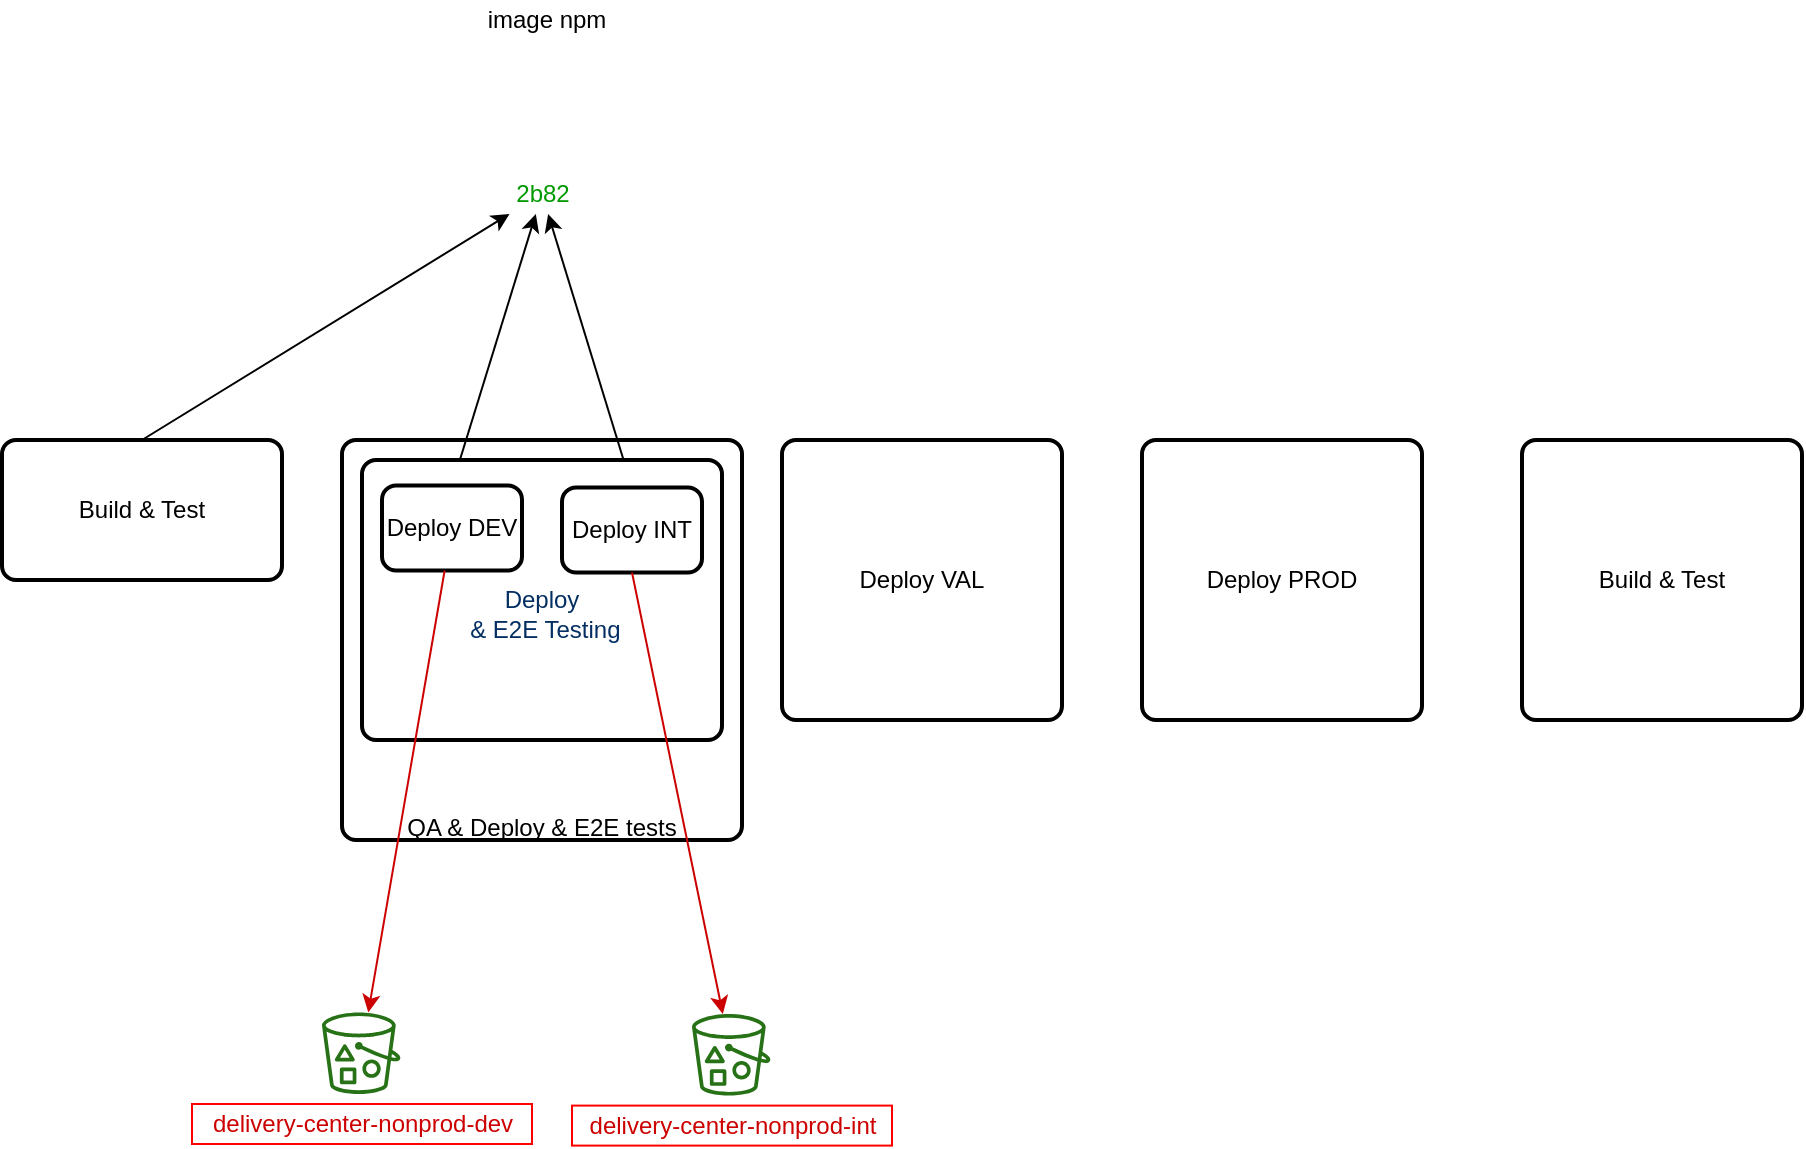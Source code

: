 <mxfile version="12.5.4" type="github">
  <diagram id="Ht1M8jgEwFfnCIfOTk4-" name="pipeline occ dashboard web">
    <mxGraphModel dx="990" dy="698" grid="1" gridSize="10" guides="1" tooltips="1" connect="1" arrows="1" fold="1" page="1" pageScale="1" pageWidth="1169" pageHeight="827" math="0" shadow="0">
      <root>
        <mxCell id="0"/>
        <mxCell id="1" parent="0"/>
        <mxCell id="kKz0rua2sB-xFrVkh7uT-1" value="Build &amp;amp; Test" style="rounded=1;whiteSpace=wrap;html=1;absoluteArcSize=1;arcSize=14;strokeWidth=2;" parent="1" vertex="1">
          <mxGeometry x="80" y="380" width="140" height="70" as="geometry"/>
        </mxCell>
        <mxCell id="kKz0rua2sB-xFrVkh7uT-2" value="&lt;br&gt;&lt;br&gt;&lt;br&gt;&lt;br&gt;&lt;br&gt;&lt;br&gt;&lt;br&gt;&lt;br&gt;&lt;br&gt;&lt;br&gt;&lt;br&gt;&lt;br&gt;&lt;br&gt;QA &amp;amp; Deploy &amp;amp; E2E tests&lt;br&gt;" style="rounded=1;whiteSpace=wrap;html=1;absoluteArcSize=1;arcSize=14;strokeWidth=2;align=center;" parent="1" vertex="1">
          <mxGeometry x="250" y="380" width="200" height="200" as="geometry"/>
        </mxCell>
        <mxCell id="kKz0rua2sB-xFrVkh7uT-3" value="Deploy VAL" style="rounded=1;whiteSpace=wrap;html=1;absoluteArcSize=1;arcSize=14;strokeWidth=2;" parent="1" vertex="1">
          <mxGeometry x="470" y="380" width="140" height="140" as="geometry"/>
        </mxCell>
        <mxCell id="kKz0rua2sB-xFrVkh7uT-4" value="Deploy PROD" style="rounded=1;whiteSpace=wrap;html=1;absoluteArcSize=1;arcSize=14;strokeWidth=2;" parent="1" vertex="1">
          <mxGeometry x="650" y="380" width="140" height="140" as="geometry"/>
        </mxCell>
        <mxCell id="kKz0rua2sB-xFrVkh7uT-5" value="Build &amp;amp; Test" style="rounded=1;whiteSpace=wrap;html=1;absoluteArcSize=1;arcSize=14;strokeWidth=2;" parent="1" vertex="1">
          <mxGeometry x="840" y="380" width="140" height="140" as="geometry"/>
        </mxCell>
        <mxCell id="kKz0rua2sB-xFrVkh7uT-11" value="" style="endArrow=classic;html=1;exitX=0.5;exitY=0;exitDx=0;exitDy=0;" parent="1" target="kKz0rua2sB-xFrVkh7uT-32" edge="1" source="kKz0rua2sB-xFrVkh7uT-1">
          <mxGeometry width="50" height="50" relative="1" as="geometry">
            <mxPoint x="170" y="380" as="sourcePoint"/>
            <mxPoint x="334.964" y="270.29" as="targetPoint"/>
          </mxGeometry>
        </mxCell>
        <mxCell id="kKz0rua2sB-xFrVkh7uT-12" value="" style="endArrow=classic;html=1;exitX=0.5;exitY=0;exitDx=0;exitDy=0;" parent="1" source="kKz0rua2sB-xFrVkh7uT-17" target="kKz0rua2sB-xFrVkh7uT-32" edge="1">
          <mxGeometry width="50" height="50" relative="1" as="geometry">
            <mxPoint x="270" y="415" as="sourcePoint"/>
            <mxPoint x="344.829" y="270.29" as="targetPoint"/>
          </mxGeometry>
        </mxCell>
        <mxCell id="kKz0rua2sB-xFrVkh7uT-21" value="" style="endArrow=classic;html=1;exitX=0.5;exitY=0;exitDx=0;exitDy=0;" parent="1" source="kKz0rua2sB-xFrVkh7uT-18" target="kKz0rua2sB-xFrVkh7uT-32" edge="1">
          <mxGeometry width="50" height="50" relative="1" as="geometry">
            <mxPoint x="340" y="380" as="sourcePoint"/>
            <mxPoint x="353.372" y="270.29" as="targetPoint"/>
          </mxGeometry>
        </mxCell>
        <mxCell id="kKz0rua2sB-xFrVkh7uT-28" value="" style="group;strokeColor=none;" parent="1" vertex="1" connectable="0">
          <mxGeometry x="175" y="666.2" width="170" height="65.8" as="geometry"/>
        </mxCell>
        <mxCell id="kKz0rua2sB-xFrVkh7uT-23" value="" style="outlineConnect=0;fontColor=#232F3E;gradientColor=none;fillColor=#277116;strokeColor=#FF0000;dashed=0;verticalLabelPosition=bottom;verticalAlign=top;align=center;html=1;fontSize=12;fontStyle=0;aspect=fixed;pointerEvents=1;shape=mxgraph.aws4.bucket_with_objects;" parent="kKz0rua2sB-xFrVkh7uT-28" vertex="1">
          <mxGeometry x="65" width="39.23" height="40.8" as="geometry"/>
        </mxCell>
        <mxCell id="kKz0rua2sB-xFrVkh7uT-24" value="&lt;font color=&quot;#cc0000&quot;&gt;delivery-center-nonprod-dev&lt;/font&gt;" style="text;html=1;align=center;verticalAlign=middle;resizable=0;points=[];autosize=1;strokeColor=#FF0000;" parent="kKz0rua2sB-xFrVkh7uT-28" vertex="1">
          <mxGeometry y="45.8" width="170" height="20" as="geometry"/>
        </mxCell>
        <mxCell id="kKz0rua2sB-xFrVkh7uT-29" value="" style="group;strokeColor=none;" parent="1" vertex="1" connectable="0">
          <mxGeometry x="360" y="667" width="170" height="65.8" as="geometry"/>
        </mxCell>
        <mxCell id="kKz0rua2sB-xFrVkh7uT-30" value="" style="outlineConnect=0;fontColor=#232F3E;gradientColor=none;fillColor=#277116;strokeColor=#FF0000;dashed=0;verticalLabelPosition=bottom;verticalAlign=top;align=center;html=1;fontSize=12;fontStyle=0;aspect=fixed;pointerEvents=1;shape=mxgraph.aws4.bucket_with_objects;" parent="kKz0rua2sB-xFrVkh7uT-29" vertex="1">
          <mxGeometry x="65" width="39.23" height="40.8" as="geometry"/>
        </mxCell>
        <mxCell id="kKz0rua2sB-xFrVkh7uT-31" value="&lt;font color=&quot;#cc0000&quot;&gt;delivery-center-nonprod-int&lt;/font&gt;" style="text;html=1;align=center;verticalAlign=middle;resizable=0;points=[];autosize=1;strokeColor=#FF0000;" parent="kKz0rua2sB-xFrVkh7uT-29" vertex="1">
          <mxGeometry x="5" y="45.8" width="160" height="20" as="geometry"/>
        </mxCell>
        <mxCell id="kKz0rua2sB-xFrVkh7uT-33" value="" style="group" parent="1" vertex="1" connectable="0">
          <mxGeometry x="320" y="180" width="66.5" height="90.29" as="geometry"/>
        </mxCell>
        <mxCell id="kKz0rua2sB-xFrVkh7uT-19" value="" style="group" parent="kKz0rua2sB-xFrVkh7uT-33" vertex="1" connectable="0">
          <mxGeometry width="66.5" height="90.29" as="geometry"/>
        </mxCell>
        <mxCell id="kKz0rua2sB-xFrVkh7uT-8" value="" style="shape=image;verticalLabelPosition=bottom;labelBackgroundColor=#ffffff;verticalAlign=top;aspect=fixed;imageAspect=0;image=https://cdn3.iconfinder.com/data/icons/social-media-2169/24/social_media_social_media_logo_docker-128.png;" parent="kKz0rua2sB-xFrVkh7uT-19" vertex="1">
          <mxGeometry x="19.75" y="13.16" width="25.5" height="25.5" as="geometry"/>
        </mxCell>
        <mxCell id="kKz0rua2sB-xFrVkh7uT-20" value="" style="group" parent="kKz0rua2sB-xFrVkh7uT-19" vertex="1" connectable="0">
          <mxGeometry x="-3.5" y="-20" width="70" height="90.29" as="geometry"/>
        </mxCell>
        <mxCell id="kKz0rua2sB-xFrVkh7uT-6" value="" style="shape=image;verticalLabelPosition=bottom;labelBackgroundColor=#ffffff;verticalAlign=top;aspect=fixed;imageAspect=0;image=https://www.jfrog.com/confluence/download/attachments/57477233/RTF4X?version=1&amp;modificationDate=1488889895000&amp;api=v2;" parent="kKz0rua2sB-xFrVkh7uT-20" vertex="1">
          <mxGeometry x="3.5" y="20" width="63" height="70.29" as="geometry"/>
        </mxCell>
        <mxCell id="kKz0rua2sB-xFrVkh7uT-9" value="image npm" style="text;html=1;align=center;verticalAlign=middle;resizable=0;points=[];autosize=1;" parent="kKz0rua2sB-xFrVkh7uT-20" vertex="1">
          <mxGeometry width="70" height="20" as="geometry"/>
        </mxCell>
        <mxCell id="kKz0rua2sB-xFrVkh7uT-32" value="&lt;font color=&quot;#009900&quot;&gt;2b82&lt;/font&gt;" style="text;html=1;align=center;verticalAlign=middle;resizable=0;points=[];autosize=1;" parent="kKz0rua2sB-xFrVkh7uT-33" vertex="1">
          <mxGeometry x="10" y="67" width="40" height="20" as="geometry"/>
        </mxCell>
        <mxCell id="38ZJMX979wHWd5QzHKeb-1" value="&lt;span style=&quot;color: rgb(3 , 47 , 98) ; font-family: , &amp;#34;consolas&amp;#34; , &amp;#34;liberation mono&amp;#34; , &amp;#34;menlo&amp;#34; , &amp;#34;courier&amp;#34; , monospace ; white-space: pre ; background-color: rgb(255 , 255 , 255)&quot;&gt;&lt;br/&gt;Deploy&lt;br&gt; &amp;amp; E2E Testing&lt;/span&gt;" style="rounded=1;whiteSpace=wrap;html=1;absoluteArcSize=1;arcSize=14;strokeWidth=2;" vertex="1" parent="1">
          <mxGeometry x="260" y="390" width="180" height="140" as="geometry"/>
        </mxCell>
        <mxCell id="kKz0rua2sB-xFrVkh7uT-17" value="Deploy DEV" style="rounded=1;whiteSpace=wrap;html=1;absoluteArcSize=1;arcSize=14;strokeWidth=2;" parent="1" vertex="1">
          <mxGeometry x="270" y="402.75" width="70" height="42.5" as="geometry"/>
        </mxCell>
        <mxCell id="kKz0rua2sB-xFrVkh7uT-18" value="Deploy INT" style="rounded=1;whiteSpace=wrap;html=1;absoluteArcSize=1;arcSize=14;strokeWidth=2;" parent="1" vertex="1">
          <mxGeometry x="360" y="403.75" width="70" height="42.5" as="geometry"/>
        </mxCell>
        <mxCell id="kKz0rua2sB-xFrVkh7uT-34" value="" style="endArrow=classic;html=1;fillColor=#CC0000;strokeColor=#CC0000;" parent="1" source="kKz0rua2sB-xFrVkh7uT-17" target="kKz0rua2sB-xFrVkh7uT-23" edge="1">
          <mxGeometry width="50" height="50" relative="1" as="geometry">
            <mxPoint x="100" y="800" as="sourcePoint"/>
            <mxPoint x="150" y="750" as="targetPoint"/>
          </mxGeometry>
        </mxCell>
        <mxCell id="kKz0rua2sB-xFrVkh7uT-35" value="" style="endArrow=classic;html=1;exitX=0.5;exitY=1;exitDx=0;exitDy=0;fillColor=#CC0000;strokeColor=#CC0000;" parent="1" source="kKz0rua2sB-xFrVkh7uT-18" target="kKz0rua2sB-xFrVkh7uT-30" edge="1">
          <mxGeometry width="50" height="50" relative="1" as="geometry">
            <mxPoint x="311.449" y="446.25" as="sourcePoint"/>
            <mxPoint x="273.017" y="676.24" as="targetPoint"/>
          </mxGeometry>
        </mxCell>
      </root>
    </mxGraphModel>
  </diagram>
</mxfile>
